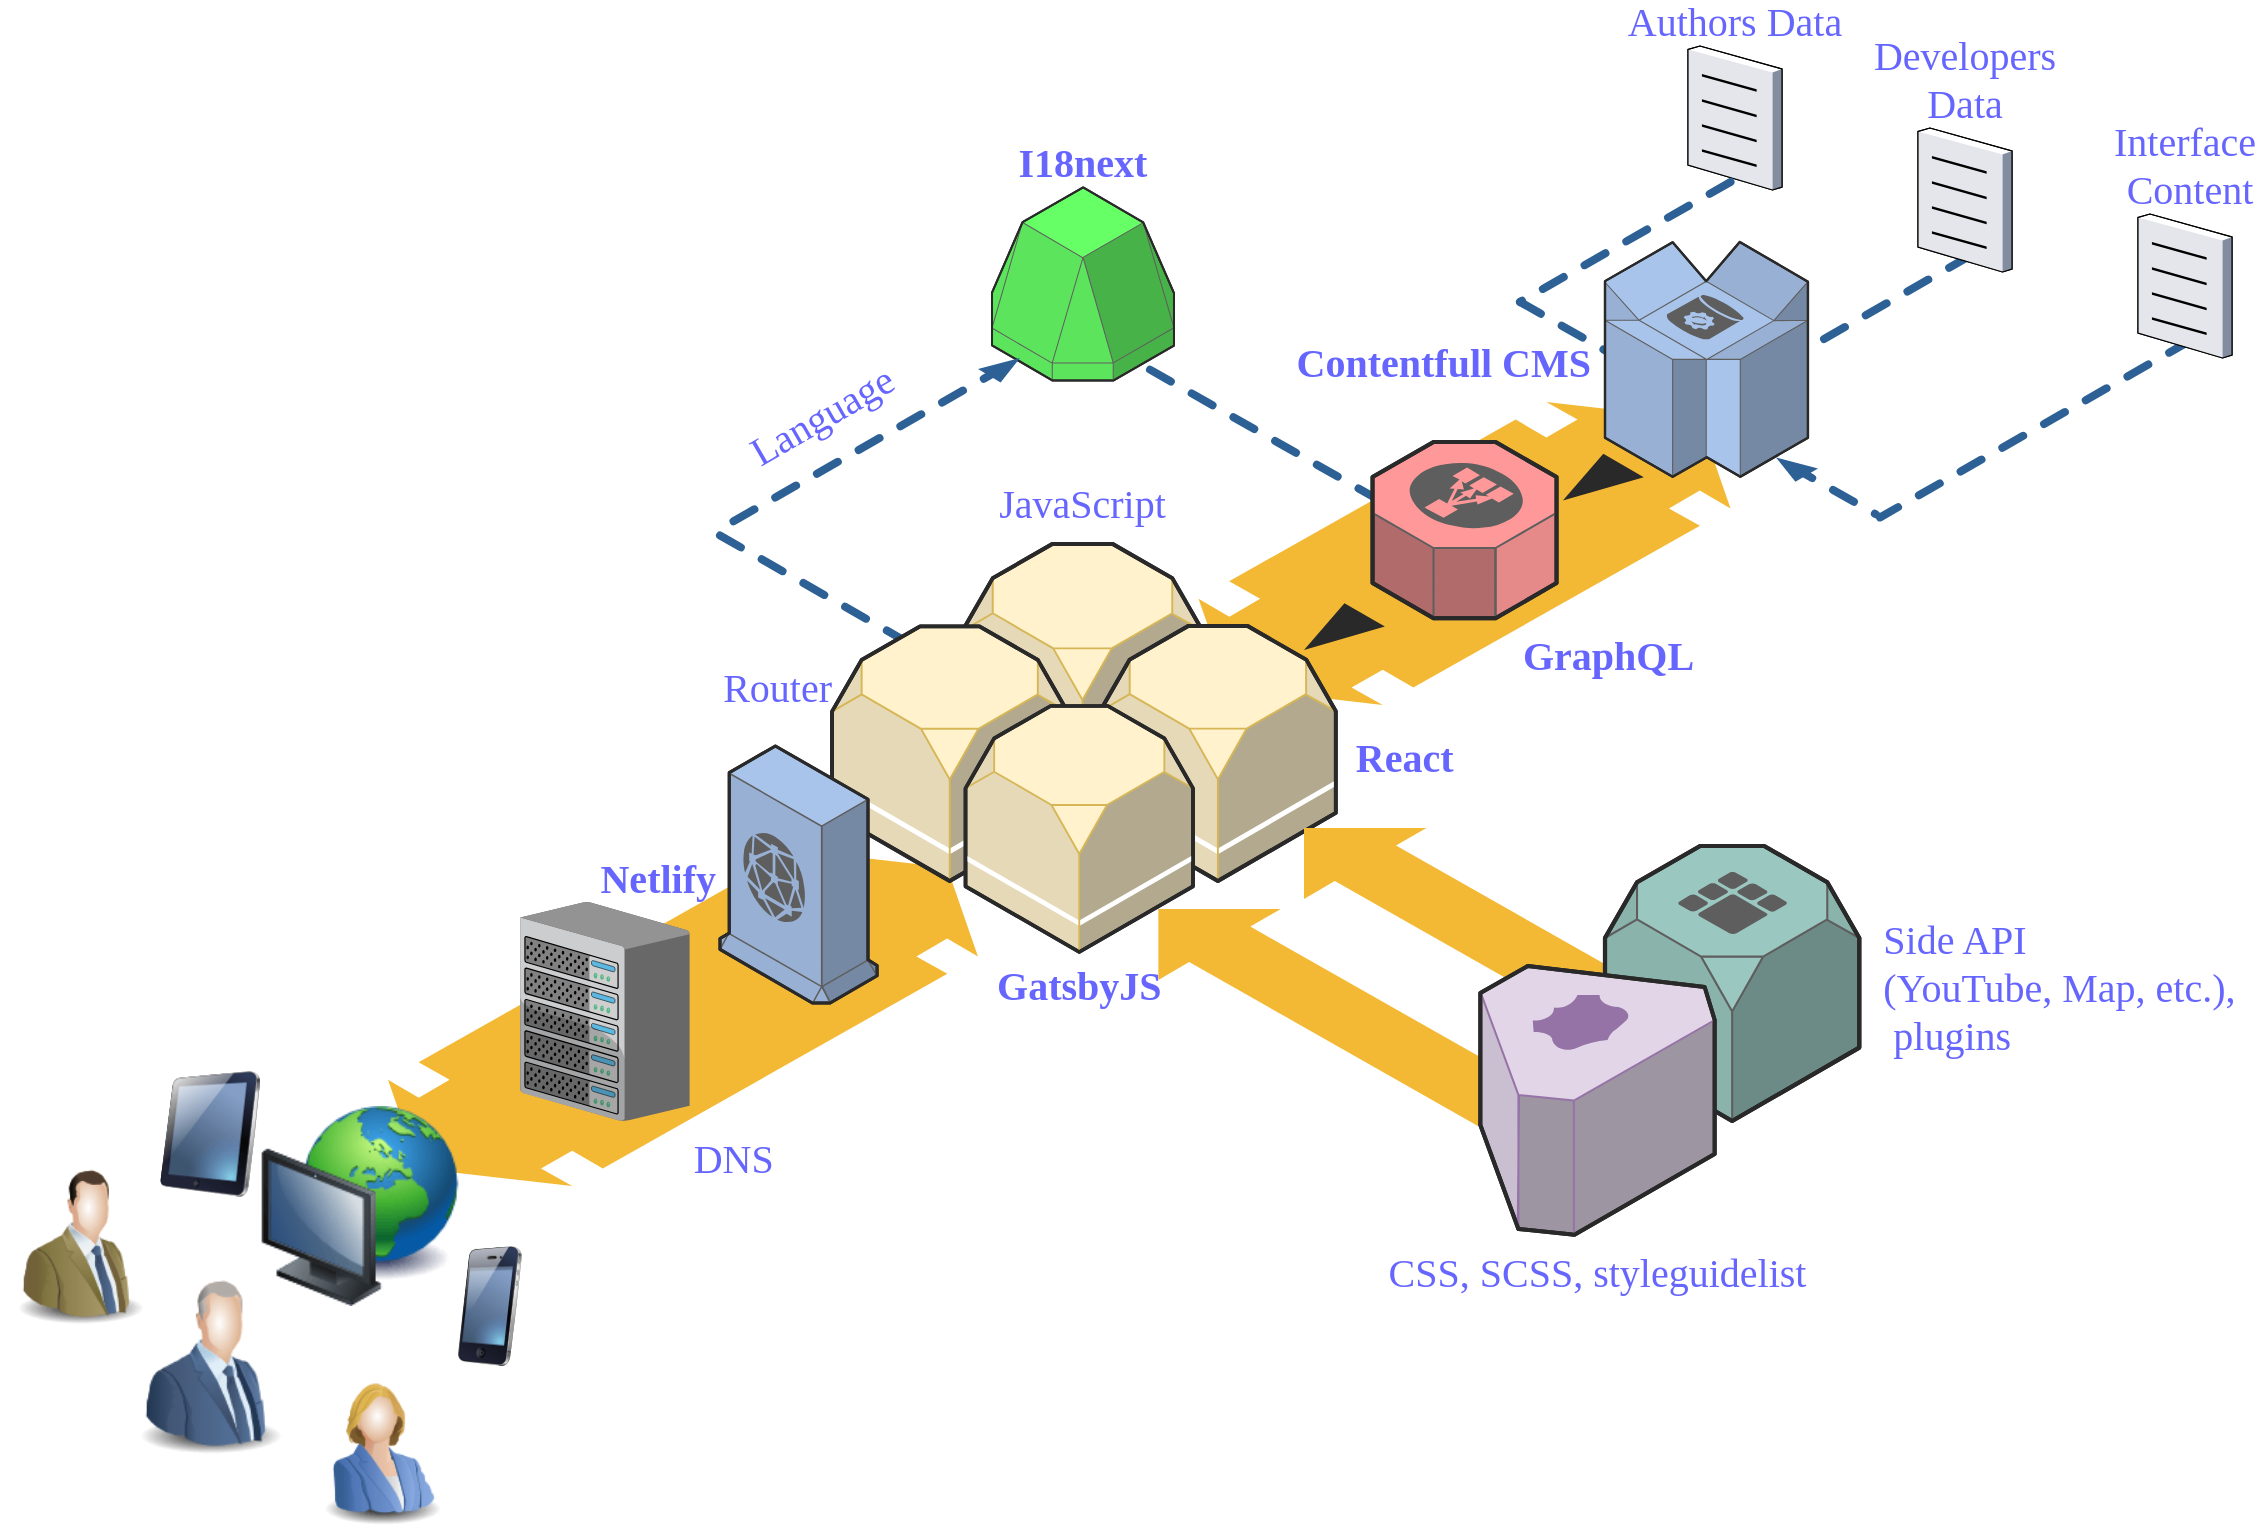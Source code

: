 <mxfile version="12.7.8" type="github">
  <diagram name="Page-1" id="aaaa8250-4180-3840-79b5-4cada1eebb92">
    <mxGraphModel dx="1240" dy="640" grid="1" gridSize="10" guides="1" tooltips="1" connect="1" arrows="1" fold="1" page="1" pageScale="1" pageWidth="1169" pageHeight="827" background="none" math="0" shadow="0">
      <root>
        <mxCell id="0" />
        <mxCell id="1" parent="0" />
        <mxCell id="DCsR4V7gawOkk2j5z2FD-55" value="" style="verticalLabelPosition=bottom;html=1;verticalAlign=top;strokeWidth=1;align=center;outlineConnect=0;dashed=0;outlineConnect=0;shape=mxgraph.aws3d.flatEdge;fillColor=#000000;aspect=fixed;fontFamily=Georgia;fontSize=20;fontColor=#6666FF;flipH=1;" vertex="1" parent="1">
          <mxGeometry x="589.18" y="461.5" width="190.48" height="108.5" as="geometry" />
        </mxCell>
        <mxCell id="DCsR4V7gawOkk2j5z2FD-89" value="JavaScript&#xa;" style="verticalLabelPosition=top;verticalAlign=bottom;strokeWidth=1;align=center;outlineConnect=0;dashed=0;outlineConnect=0;shape=mxgraph.aws3d.rds;fillColor=#fff2cc;strokeColor=#d6b656;aspect=fixed;labelBackgroundColor=none;fontFamily=Georgia;fontSize=20;fontColor=#6666FF;labelPosition=center;spacingTop=0;spacingBottom=-16;" vertex="1" parent="1">
          <mxGeometry x="491.26" y="279" width="119.99" height="129.74" as="geometry" />
        </mxCell>
        <mxCell id="DCsR4V7gawOkk2j5z2FD-31" value="" style="verticalLabelPosition=bottom;html=1;verticalAlign=top;strokeWidth=1;align=center;outlineConnect=0;dashed=0;outlineConnect=0;shape=mxgraph.aws3d.flatDoubleEdge;fillColor=#000000;aspect=fixed;fontFamily=Georgia;fontSize=20;fontColor=#6666FF;direction=west;flipH=1;" vertex="1" parent="1">
          <mxGeometry x="609.27" y="208" width="266" height="151.52" as="geometry" />
        </mxCell>
        <mxCell id="DCsR4V7gawOkk2j5z2FD-91" value="React" style="verticalLabelPosition=middle;verticalAlign=middle;strokeWidth=1;align=left;outlineConnect=0;dashed=0;outlineConnect=0;shape=mxgraph.aws3d.rds;fillColor=#fff2cc;strokeColor=#d6b656;aspect=fixed;labelBackgroundColor=none;fontFamily=Georgia;fontSize=20;fontColor=#6666FF;spacing=0;spacingTop=0;spacingBottom=0;spacingRight=0;labelPosition=right;fontStyle=1;spacingLeft=10;" vertex="1" parent="1">
          <mxGeometry x="560" y="320" width="117.91" height="127.5" as="geometry" />
        </mxCell>
        <mxCell id="DCsR4V7gawOkk2j5z2FD-57" value="" style="verticalLabelPosition=bottom;html=1;verticalAlign=top;strokeWidth=1;align=center;outlineConnect=0;dashed=0;outlineConnect=0;shape=mxgraph.aws3d.flatDoubleEdge;fillColor=#000000;aspect=fixed;fontFamily=Georgia;fontSize=20;fontColor=#6666FF;direction=west;flipH=1;" vertex="1" parent="1">
          <mxGeometry x="204" y="432" width="294.98" height="168.03" as="geometry" />
        </mxCell>
        <mxCell id="DCsR4V7gawOkk2j5z2FD-80" value="" style="verticalLabelPosition=bottom;html=1;verticalAlign=top;strokeWidth=1;align=center;outlineConnect=0;dashed=0;outlineConnect=0;shape=mxgraph.aws3d.dashedArrowlessEdge;fillColor=#000000;aspect=fixed;shadow=0;labelBackgroundColor=none;fontFamily=Georgia;fontSize=20;fontColor=#6666FF;" vertex="1" parent="1">
          <mxGeometry x="370" y="274.76" width="130" height="74.05" as="geometry" />
        </mxCell>
        <mxCell id="DCsR4V7gawOkk2j5z2FD-88" value="Router" style="verticalLabelPosition=middle;verticalAlign=middle;strokeWidth=1;align=right;outlineConnect=0;dashed=0;outlineConnect=0;shape=mxgraph.aws3d.rds;fillColor=#fff2cc;strokeColor=#d6b656;aspect=fixed;labelBackgroundColor=none;fontFamily=Georgia;fontSize=20;fontColor=#6666FF;spacing=0;spacingTop=0;spacingBottom=70;spacingRight=0;labelPosition=left;" vertex="1" parent="1">
          <mxGeometry x="426" y="320.19" width="117.74" height="127.31" as="geometry" />
        </mxCell>
        <mxCell id="DCsR4V7gawOkk2j5z2FD-86" value="" style="verticalLabelPosition=bottom;html=1;verticalAlign=top;strokeWidth=1;align=center;outlineConnect=0;dashed=0;outlineConnect=0;shape=mxgraph.aws3d.dashedArrowlessEdge;fillColor=#000000;aspect=fixed;shadow=0;labelBackgroundColor=none;fontFamily=Georgia;fontSize=20;fontColor=#6666FF;flipH=1;" vertex="1" parent="1">
          <mxGeometry x="950" y="177.4" width="155" height="88.3" as="geometry" />
        </mxCell>
        <mxCell id="DCsR4V7gawOkk2j5z2FD-85" value="" style="verticalLabelPosition=bottom;html=1;verticalAlign=top;strokeWidth=1;align=center;outlineConnect=0;dashed=0;outlineConnect=0;shape=mxgraph.aws3d.dashedArrowlessEdge;fillColor=#000000;aspect=fixed;shadow=0;labelBackgroundColor=none;fontFamily=Georgia;fontSize=20;fontColor=#6666FF;flipH=1;" vertex="1" parent="1">
          <mxGeometry x="870" y="134.91" width="125" height="71.21" as="geometry" />
        </mxCell>
        <mxCell id="DCsR4V7gawOkk2j5z2FD-84" value="" style="verticalLabelPosition=bottom;html=1;verticalAlign=top;strokeWidth=1;align=center;outlineConnect=0;dashed=0;outlineConnect=0;shape=mxgraph.aws3d.dashedArrowlessEdge;fillColor=#000000;aspect=fixed;shadow=0;labelBackgroundColor=none;fontFamily=Georgia;fontSize=20;fontColor=#6666FF;" vertex="1" parent="1">
          <mxGeometry x="770" y="157.97" width="51.6" height="29.39" as="geometry" />
        </mxCell>
        <mxCell id="DCsR4V7gawOkk2j5z2FD-82" value="" style="verticalLabelPosition=bottom;html=1;verticalAlign=top;strokeWidth=1;align=center;outlineConnect=0;dashed=0;outlineConnect=0;shape=mxgraph.aws3d.dashedArrowlessEdge;fillColor=#000000;aspect=fixed;shadow=0;labelBackgroundColor=none;fontFamily=Georgia;fontSize=20;fontColor=#6666FF;" vertex="1" parent="1">
          <mxGeometry x="585" y="191.82" width="130" height="74.05" as="geometry" />
        </mxCell>
        <mxCell id="DCsR4V7gawOkk2j5z2FD-69" value="" style="verticalLabelPosition=bottom;html=1;verticalAlign=top;strokeWidth=1;align=center;outlineConnect=0;dashed=0;outlineConnect=0;shape=mxgraph.aws3d.flatEdge;fillColor=#000000;aspect=fixed;fontFamily=Georgia;fontSize=20;fontColor=#6666FF;flipH=1;" vertex="1" parent="1">
          <mxGeometry x="662" y="421" width="186.09" height="106" as="geometry" />
        </mxCell>
        <mxCell id="DCsR4V7gawOkk2j5z2FD-68" value="Side API&#xa;(YouTube, Map, etc.),&#xa; plugins" style="verticalLabelPosition=middle;verticalAlign=middle;strokeWidth=1;align=left;outlineConnect=0;dashed=0;outlineConnect=0;shape=mxgraph.aws3d.elasticMapReduce;fillColor=#9AC7BF;strokeColor=#5E5E5E;aspect=fixed;shadow=0;labelBackgroundColor=none;fontFamily=Georgia;fontSize=20;fontColor=#6666FF;labelPosition=right;spacingTop=0;spacingLeft=10;" vertex="1" parent="1">
          <mxGeometry x="812.5" y="430" width="127.16" height="137.5" as="geometry" />
        </mxCell>
        <mxCell id="DCsR4V7gawOkk2j5z2FD-15" value="Authors Data" style="verticalLabelPosition=top;aspect=fixed;verticalAlign=bottom;strokeColor=none;align=center;outlineConnect=0;shape=mxgraph.citrix.document;fillColor=#99FFFF;fontFamily=Georgia;fontSize=20;labelPosition=center;fontColor=#6666FF;" vertex="1" parent="1">
          <mxGeometry x="854" y="30" width="47" height="72" as="geometry" />
        </mxCell>
        <mxCell id="DCsR4V7gawOkk2j5z2FD-16" value="Developers&#xa;Data" style="verticalLabelPosition=top;aspect=fixed;verticalAlign=bottom;strokeColor=none;align=center;outlineConnect=0;shape=mxgraph.citrix.document;fillColor=#99FFFF;fontFamily=Georgia;fontSize=20;horizontal=1;labelPosition=center;fontColor=#6666FF;" vertex="1" parent="1">
          <mxGeometry x="969" y="71" width="47" height="72" as="geometry" />
        </mxCell>
        <mxCell id="DCsR4V7gawOkk2j5z2FD-18" value="Interface&#xa; Content" style="verticalLabelPosition=top;aspect=fixed;verticalAlign=bottom;strokeColor=none;align=center;outlineConnect=0;shape=mxgraph.citrix.document;fillColor=#99FFFF;fontFamily=Georgia;fontSize=20;horizontal=1;labelPosition=center;fontColor=#6666FF;" vertex="1" parent="1">
          <mxGeometry x="1079" y="114" width="47" height="72" as="geometry" />
        </mxCell>
        <mxCell id="DCsR4V7gawOkk2j5z2FD-24" value="Contentfull CMS" style="verticalLabelPosition=middle;verticalAlign=middle;strokeWidth=1;align=right;outlineConnect=0;dashed=0;outlineConnect=0;shape=mxgraph.aws3d.dynamoDb;fillColor=#A9C4EB;strokeColor=#5E5E5E;aspect=fixed;fontFamily=Georgia;fontSize=20;labelPosition=left;spacingRight=5;fontStyle=1;fontColor=#6666FF;" vertex="1" parent="1">
          <mxGeometry x="812.5" y="128" width="101.48" height="117.42" as="geometry" />
        </mxCell>
        <mxCell id="DCsR4V7gawOkk2j5z2FD-37" value="GraphQL" style="verticalLabelPosition=bottom;verticalAlign=top;strokeWidth=1;align=center;outlineConnect=0;dashed=0;outlineConnect=0;shape=mxgraph.aws3d.elasticLoadBalancing;fillColor=#FF9999;strokeColor=#5E5E5E;aspect=fixed;fontFamily=Georgia;fontSize=20;fontColor=#6666FF;flipH=1;flipV=1;rotation=0;direction=west;labelPosition=right;spacingRight=40;fontStyle=1" vertex="1" parent="1">
          <mxGeometry x="696.27" y="228" width="92" height="88.17" as="geometry" />
        </mxCell>
        <mxCell id="DCsR4V7gawOkk2j5z2FD-43" value="" style="verticalLabelPosition=bottom;html=1;verticalAlign=top;strokeWidth=1;align=center;outlineConnect=0;dashed=0;outlineConnect=0;shape=mxgraph.aws3d.arrowhead;aspect=fixed;fillColor=#A9C4EB;fontFamily=Georgia;fontSize=20;fontColor=#6666FF;flipH=0;flipV=1;" vertex="1" parent="1">
          <mxGeometry x="791.44" y="233.86" width="40.45" height="23.42" as="geometry" />
        </mxCell>
        <mxCell id="DCsR4V7gawOkk2j5z2FD-44" value="" style="verticalLabelPosition=bottom;html=1;verticalAlign=top;strokeWidth=1;align=center;outlineConnect=0;dashed=0;outlineConnect=0;shape=mxgraph.aws3d.arrowhead;aspect=fixed;fillColor=#A9C4EB;fontFamily=Georgia;fontSize=20;fontColor=#6666FF;flipH=0;flipV=1;" vertex="1" parent="1">
          <mxGeometry x="662" y="308.58" width="40.45" height="23.42" as="geometry" />
        </mxCell>
        <mxCell id="DCsR4V7gawOkk2j5z2FD-47" value="I18next" style="verticalLabelPosition=top;verticalAlign=bottom;strokeWidth=1;align=center;outlineConnect=0;dashed=0;outlineConnect=0;shape=mxgraph.aws3d.glacier;fillColor=#66FF66;strokeColor=#5E5E5E;aspect=fixed;fontFamily=Georgia;fontSize=20;fontColor=#6666FF;labelPosition=center;fontStyle=1" vertex="1" parent="1">
          <mxGeometry x="506" y="100.73" width="91" height="96.53" as="geometry" />
        </mxCell>
        <mxCell id="DCsR4V7gawOkk2j5z2FD-56" value="CSS, SCSS, styleguidelist" style="verticalLabelPosition=bottom;verticalAlign=top;strokeWidth=1;align=center;outlineConnect=0;dashed=0;outlineConnect=0;shape=mxgraph.aws3d.route53;fillColor=#e1d5e7;strokeColor=#9673a6;aspect=fixed;fontFamily=Georgia;fontSize=20;flipH=1;fontColor=#6666FF;" vertex="1" parent="1">
          <mxGeometry x="750.17" y="490" width="117.17" height="134.4" as="geometry" />
        </mxCell>
        <mxCell id="DCsR4V7gawOkk2j5z2FD-58" value="Netlify" style="verticalLabelPosition=middle;verticalAlign=middle;strokeWidth=1;align=right;outlineConnect=0;dashed=0;outlineConnect=0;shape=mxgraph.aws3d.cloudfront;fillColor=#A9C4EB;strokeColor=#5E5E5E;aspect=fixed;fontFamily=Georgia;fontSize=20;fontColor=#6666FF;labelPosition=left;fontStyle=1" vertex="1" parent="1">
          <mxGeometry x="370" y="380" width="78.55" height="128.51" as="geometry" />
        </mxCell>
        <mxCell id="DCsR4V7gawOkk2j5z2FD-60" value="DNS" style="verticalLabelPosition=bottom;aspect=fixed;verticalAlign=top;strokeColor=none;align=left;outlineConnect=0;shape=mxgraph.citrix.chassis;fillColor=#A9C4EB;fontFamily=Georgia;fontSize=20;fontColor=#6666FF;labelPosition=right;" vertex="1" parent="1">
          <mxGeometry x="270" y="458" width="84.82" height="109.5" as="geometry" />
        </mxCell>
        <mxCell id="DCsR4V7gawOkk2j5z2FD-65" value="" style="image;html=1;labelBackgroundColor=#ffffff;image=img/lib/clip_art/computers/Network_128x128.png;fillColor=#A9C4EB;fontFamily=Georgia;fontSize=20;fontColor=#6666FF;align=left;direction=east;flipH=1;" vertex="1" parent="1">
          <mxGeometry x="120" y="560" width="140" height="100" as="geometry" />
        </mxCell>
        <mxCell id="DCsR4V7gawOkk2j5z2FD-66" value="" style="image;html=1;labelBackgroundColor=#ffffff;image=img/lib/clip_art/computers/iPad_128x128.png;fillColor=#A9C4EB;fontFamily=Georgia;fontSize=20;fontColor=#6666FF;align=left;flipV=0;flipH=1;" vertex="1" parent="1">
          <mxGeometry x="90" y="540" width="50" height="68" as="geometry" />
        </mxCell>
        <mxCell id="DCsR4V7gawOkk2j5z2FD-67" value="" style="image;html=1;labelBackgroundColor=#ffffff;image=img/lib/clip_art/people/Suit_Man_Blue_128x128.png;fillColor=#A9C4EB;fontFamily=Georgia;fontSize=20;fontColor=#6666FF;align=left;" vertex="1" parent="1">
          <mxGeometry x="70" y="640" width="90" height="100" as="geometry" />
        </mxCell>
        <mxCell id="DCsR4V7gawOkk2j5z2FD-52" value="Language" style="text;align=center;verticalAlign=middle;resizable=0;points=[];autosize=1;fontSize=20;fontFamily=Georgia;fontColor=#6666FF;rotation=330;strokeColor=none;shadow=0;labelBackgroundColor=none;" vertex="1" parent="1">
          <mxGeometry x="370" y="198" width="100" height="30" as="geometry" />
        </mxCell>
        <mxCell id="DCsR4V7gawOkk2j5z2FD-75" value="" style="image;html=1;labelBackgroundColor=#ffffff;image=img/lib/clip_art/telecommunication/iPhone_128x128.png;shadow=0;strokeColor=#000000;fillColor=#9AC7BF;fontFamily=Georgia;fontSize=20;fontColor=#6666FF;align=left;flipV=0;flipH=1;" vertex="1" parent="1">
          <mxGeometry x="230" y="630" width="50" height="60" as="geometry" />
        </mxCell>
        <mxCell id="DCsR4V7gawOkk2j5z2FD-76" value="" style="image;html=1;labelBackgroundColor=#ffffff;image=img/lib/clip_art/people/Suit_Woman_Blue_128x128.png;shadow=0;strokeColor=#000000;fillColor=#9AC7BF;fontFamily=Georgia;fontSize=20;fontColor=#6666FF;align=left;" vertex="1" parent="1">
          <mxGeometry x="160" y="690" width="80" height="80" as="geometry" />
        </mxCell>
        <mxCell id="DCsR4V7gawOkk2j5z2FD-77" value="" style="image;html=1;labelBackgroundColor=#ffffff;image=img/lib/clip_art/people/Suit_Man_Green_128x128.png;shadow=0;strokeColor=#000000;fillColor=#9AC7BF;fontFamily=Georgia;fontSize=20;fontColor=#6666FF;align=left;" vertex="1" parent="1">
          <mxGeometry x="10" y="590" width="80" height="80" as="geometry" />
        </mxCell>
        <mxCell id="DCsR4V7gawOkk2j5z2FD-81" value="" style="verticalLabelPosition=bottom;html=1;verticalAlign=top;strokeWidth=1;align=center;outlineConnect=0;dashed=0;outlineConnect=0;shape=mxgraph.aws3d.dashedEdge;fillColor=#000000;aspect=fixed;shadow=0;labelBackgroundColor=none;fontFamily=Georgia;fontSize=20;fontColor=#6666FF;" vertex="1" parent="1">
          <mxGeometry x="370" y="186" width="150" height="85.44" as="geometry" />
        </mxCell>
        <mxCell id="DCsR4V7gawOkk2j5z2FD-83" value="" style="verticalLabelPosition=bottom;html=1;verticalAlign=top;strokeWidth=1;align=center;outlineConnect=0;dashed=0;outlineConnect=0;shape=mxgraph.aws3d.dashedArrowlessEdge;fillColor=#000000;aspect=fixed;shadow=0;labelBackgroundColor=none;fontFamily=Georgia;fontSize=20;fontColor=#6666FF;flipH=1;" vertex="1" parent="1">
          <mxGeometry x="770" y="98" width="105.27" height="59.97" as="geometry" />
        </mxCell>
        <mxCell id="DCsR4V7gawOkk2j5z2FD-87" value="" style="verticalLabelPosition=bottom;html=1;verticalAlign=top;strokeWidth=1;align=center;outlineConnect=0;dashed=0;outlineConnect=0;shape=mxgraph.aws3d.dashedEdge;fillColor=#000000;aspect=fixed;shadow=0;labelBackgroundColor=none;fontFamily=Georgia;fontSize=20;fontColor=#6666FF;flipV=0;flipH=1;" vertex="1" parent="1">
          <mxGeometry x="898" y="235.71" width="50" height="28.48" as="geometry" />
        </mxCell>
        <mxCell id="DCsR4V7gawOkk2j5z2FD-90" value="GatsbyJS" style="verticalLabelPosition=bottom;verticalAlign=top;strokeWidth=1;align=center;outlineConnect=0;dashed=0;outlineConnect=0;shape=mxgraph.aws3d.rds;fillColor=#fff2cc;strokeColor=#d6b656;aspect=fixed;labelBackgroundColor=none;fontFamily=Georgia;fontSize=20;fontColor=#6666FF;spacing=0;spacingTop=0;spacingBottom=70;spacingRight=0;labelPosition=center;fontStyle=1" vertex="1" parent="1">
          <mxGeometry x="492.76" y="360" width="113.75" height="123" as="geometry" />
        </mxCell>
      </root>
    </mxGraphModel>
  </diagram>
</mxfile>
